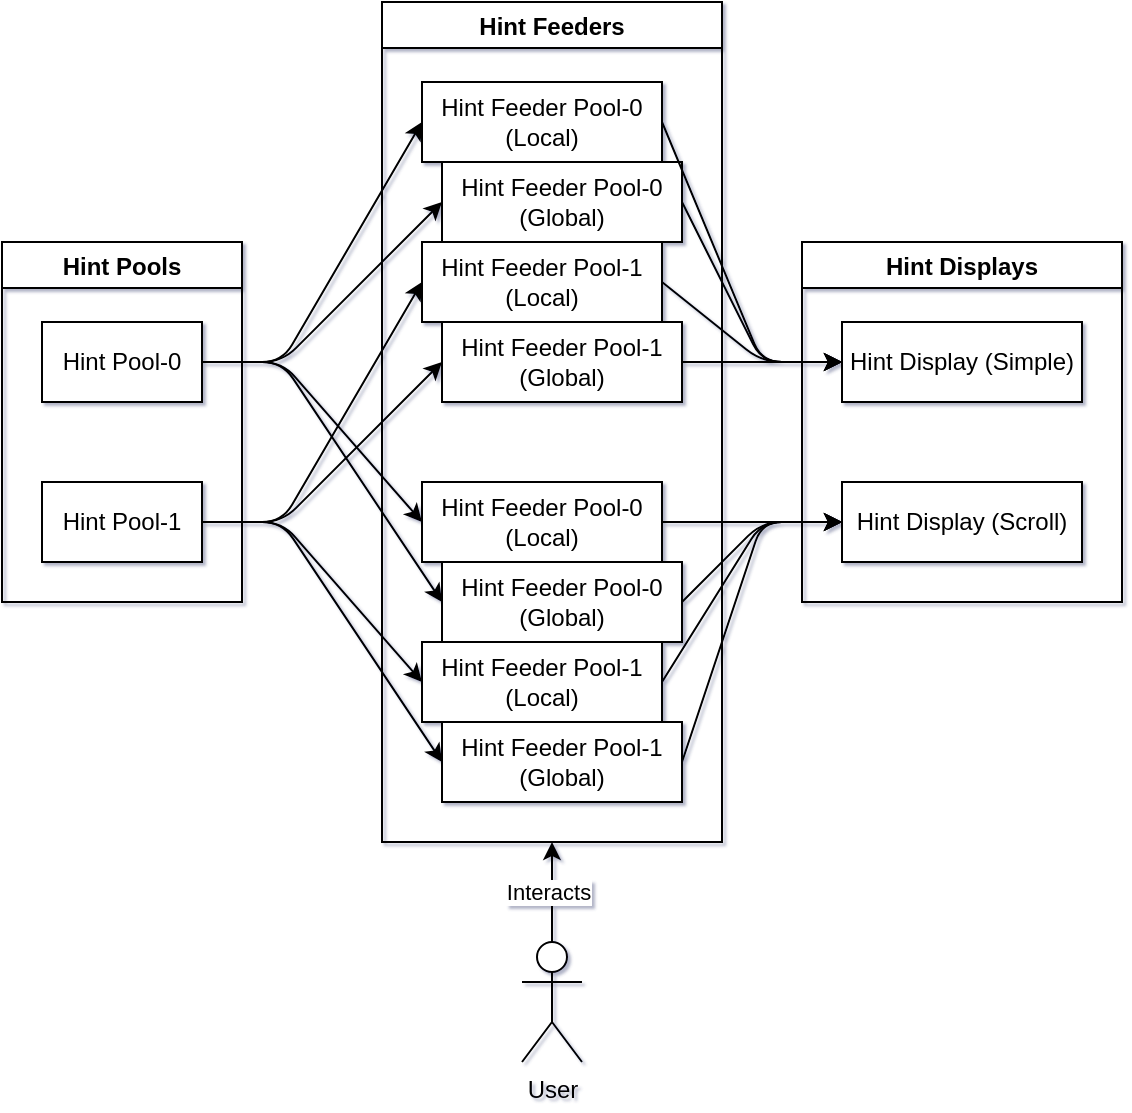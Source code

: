 <mxfile scale="5" border="20">
    <diagram id="3f-DWNHA4TUvAO_KXb94" name="Page-1">
        <mxGraphModel dx="1381" dy="925" grid="1" gridSize="10" guides="1" tooltips="1" connect="1" arrows="1" fold="1" page="1" pageScale="1" pageWidth="1600" pageHeight="900" background="#ffffff" math="0" shadow="1">
            <root>
                <mxCell id="0"/>
                <mxCell id="43" value="Blocks" parent="0"/>
                <mxCell id="44" value="Hint Feeders" style="swimlane;" parent="43" vertex="1">
                    <mxGeometry x="690" y="240" width="170" height="420" as="geometry"/>
                </mxCell>
                <mxCell id="10" value="Hint Feeder Pool-0&lt;div&gt;(Local&lt;span style=&quot;background-color: transparent;&quot;&gt;)&lt;/span&gt;&lt;/div&gt;" style="whiteSpace=wrap;html=1;" parent="44" vertex="1">
                    <mxGeometry x="20" y="40" width="120" height="40" as="geometry"/>
                </mxCell>
                <mxCell id="11" value="Hint Feeder Pool-0&lt;div&gt;(Global&lt;span style=&quot;background-color: transparent;&quot;&gt;)&lt;/span&gt;&lt;/div&gt;" style="whiteSpace=wrap;html=1;" parent="44" vertex="1">
                    <mxGeometry x="30" y="80" width="120" height="40" as="geometry"/>
                </mxCell>
                <mxCell id="12" value="Hint Feeder Pool-1&lt;div&gt;(Local&lt;span style=&quot;background-color: transparent;&quot;&gt;)&lt;/span&gt;&lt;/div&gt;" style="whiteSpace=wrap;html=1;" parent="44" vertex="1">
                    <mxGeometry x="20" y="120" width="120" height="40" as="geometry"/>
                </mxCell>
                <mxCell id="4" value="Hint Feeder Pool-1&lt;div&gt;(Global&lt;span style=&quot;background-color: transparent;&quot;&gt;)&lt;/span&gt;&lt;/div&gt;" style="whiteSpace=wrap;html=1;" parent="44" vertex="1">
                    <mxGeometry x="30" y="160" width="120" height="40" as="geometry"/>
                </mxCell>
                <mxCell id="15" value="Hint Feeder Pool-0&lt;div&gt;(Local&lt;span style=&quot;background-color: transparent;&quot;&gt;)&lt;/span&gt;&lt;/div&gt;" style="whiteSpace=wrap;html=1;" parent="44" vertex="1">
                    <mxGeometry x="20" y="240" width="120" height="40" as="geometry"/>
                </mxCell>
                <mxCell id="16" value="Hint Feeder Pool-0&lt;div&gt;(Global&lt;span style=&quot;background-color: transparent;&quot;&gt;)&lt;/span&gt;&lt;/div&gt;" style="whiteSpace=wrap;html=1;" parent="44" vertex="1">
                    <mxGeometry x="30" y="280" width="120" height="40" as="geometry"/>
                </mxCell>
                <mxCell id="17" value="Hint Feeder Pool-1&lt;div&gt;(Local&lt;span style=&quot;background-color: transparent;&quot;&gt;)&lt;/span&gt;&lt;/div&gt;" style="whiteSpace=wrap;html=1;" parent="44" vertex="1">
                    <mxGeometry x="20" y="320" width="120" height="40" as="geometry"/>
                </mxCell>
                <mxCell id="14" value="Hint Feeder Pool-1&lt;div&gt;(Global&lt;span style=&quot;background-color: transparent;&quot;&gt;)&lt;/span&gt;&lt;/div&gt;" style="whiteSpace=wrap;html=1;" parent="44" vertex="1">
                    <mxGeometry x="30" y="360" width="120" height="40" as="geometry"/>
                </mxCell>
                <mxCell id="45" style="edgeStyle=none;html=1;" parent="43" source="40" target="44" edge="1">
                    <mxGeometry relative="1" as="geometry"/>
                </mxCell>
                <mxCell id="48" value="Interacts" style="edgeLabel;html=1;align=center;verticalAlign=middle;resizable=0;points=[];" parent="45" vertex="1" connectable="0">
                    <mxGeometry x="-0.004" y="2" relative="1" as="geometry">
                        <mxPoint as="offset"/>
                    </mxGeometry>
                </mxCell>
                <mxCell id="49" value="Hint Pools" style="swimlane;" parent="43" vertex="1">
                    <mxGeometry x="500" y="360" width="120" height="180" as="geometry">
                        <mxRectangle x="500" y="360" width="90" height="30" as="alternateBounds"/>
                    </mxGeometry>
                </mxCell>
                <mxCell id="2" value="Hint Pool-0" style="whiteSpace=wrap;html=1;" parent="49" vertex="1">
                    <mxGeometry x="20" y="40" width="80" height="40" as="geometry"/>
                </mxCell>
                <mxCell id="3" value="Hint Pool-1" style="whiteSpace=wrap;html=1;" parent="49" vertex="1">
                    <mxGeometry x="20" y="120" width="80" height="40" as="geometry"/>
                </mxCell>
                <mxCell id="50" value="Hint Displays" style="swimlane;" parent="43" vertex="1">
                    <mxGeometry x="900" y="360" width="160" height="180" as="geometry">
                        <mxRectangle x="900" y="300" width="110" height="30" as="alternateBounds"/>
                    </mxGeometry>
                </mxCell>
                <mxCell id="26" value="Hint Display (Simple)" style="whiteSpace=wrap;html=1;" parent="50" vertex="1">
                    <mxGeometry x="20" y="40" width="120" height="40" as="geometry"/>
                </mxCell>
                <mxCell id="27" value="Hint&amp;nbsp;&lt;span style=&quot;background-color: transparent;&quot;&gt;Display (Scroll)&lt;/span&gt;" style="whiteSpace=wrap;html=1;" parent="50" vertex="1">
                    <mxGeometry x="20" y="120" width="120" height="40" as="geometry"/>
                </mxCell>
                <mxCell id="1" parent="0"/>
                <mxCell id="18" style="edgeStyle=none;html=1;entryX=0;entryY=0.5;entryDx=0;entryDy=0;exitX=1;exitY=0.5;exitDx=0;exitDy=0;" parent="1" source="2" target="10" edge="1">
                    <mxGeometry relative="1" as="geometry">
                        <Array as="points">
                            <mxPoint x="640" y="420"/>
                        </Array>
                    </mxGeometry>
                </mxCell>
                <mxCell id="19" style="edgeStyle=none;html=1;entryX=0;entryY=0.5;entryDx=0;entryDy=0;exitX=1;exitY=0.5;exitDx=0;exitDy=0;" parent="1" source="2" target="11" edge="1">
                    <mxGeometry relative="1" as="geometry">
                        <Array as="points">
                            <mxPoint x="640" y="420"/>
                        </Array>
                    </mxGeometry>
                </mxCell>
                <mxCell id="22" style="edgeStyle=none;html=1;entryX=0;entryY=0.5;entryDx=0;entryDy=0;exitX=1;exitY=0.5;exitDx=0;exitDy=0;" parent="1" source="2" target="15" edge="1">
                    <mxGeometry relative="1" as="geometry">
                        <Array as="points">
                            <mxPoint x="640" y="420"/>
                        </Array>
                    </mxGeometry>
                </mxCell>
                <mxCell id="23" style="edgeStyle=none;html=1;entryX=0;entryY=0.5;entryDx=0;entryDy=0;exitX=1;exitY=0.5;exitDx=0;exitDy=0;" parent="1" source="2" target="16" edge="1">
                    <mxGeometry relative="1" as="geometry">
                        <Array as="points">
                            <mxPoint x="640" y="420"/>
                        </Array>
                    </mxGeometry>
                </mxCell>
                <mxCell id="20" style="edgeStyle=none;html=1;entryX=0;entryY=0.5;entryDx=0;entryDy=0;exitX=1;exitY=0.5;exitDx=0;exitDy=0;" parent="1" source="3" target="12" edge="1">
                    <mxGeometry relative="1" as="geometry">
                        <Array as="points">
                            <mxPoint x="640" y="500"/>
                        </Array>
                    </mxGeometry>
                </mxCell>
                <mxCell id="21" style="edgeStyle=none;html=1;entryX=0;entryY=0.5;entryDx=0;entryDy=0;exitX=1;exitY=0.5;exitDx=0;exitDy=0;" parent="1" source="3" target="4" edge="1">
                    <mxGeometry relative="1" as="geometry">
                        <Array as="points">
                            <mxPoint x="640" y="500"/>
                        </Array>
                    </mxGeometry>
                </mxCell>
                <mxCell id="24" style="edgeStyle=none;html=1;entryX=0;entryY=0.5;entryDx=0;entryDy=0;exitX=1;exitY=0.5;exitDx=0;exitDy=0;" parent="1" source="3" target="17" edge="1">
                    <mxGeometry relative="1" as="geometry">
                        <Array as="points">
                            <mxPoint x="640" y="500"/>
                        </Array>
                    </mxGeometry>
                </mxCell>
                <mxCell id="25" style="edgeStyle=none;html=1;entryX=0;entryY=0.5;entryDx=0;entryDy=0;exitX=1;exitY=0.5;exitDx=0;exitDy=0;" parent="1" source="3" target="14" edge="1">
                    <mxGeometry relative="1" as="geometry">
                        <Array as="points">
                            <mxPoint x="640" y="500"/>
                        </Array>
                    </mxGeometry>
                </mxCell>
                <mxCell id="31" style="edgeStyle=none;html=1;exitX=1;exitY=0.5;exitDx=0;exitDy=0;entryX=0;entryY=0.5;entryDx=0;entryDy=0;" parent="1" source="4" target="26" edge="1">
                    <mxGeometry relative="1" as="geometry">
                        <Array as="points"/>
                    </mxGeometry>
                </mxCell>
                <mxCell id="28" style="edgeStyle=none;html=1;exitX=1;exitY=0.5;exitDx=0;exitDy=0;entryX=0;entryY=0.5;entryDx=0;entryDy=0;" parent="1" source="10" target="26" edge="1">
                    <mxGeometry relative="1" as="geometry">
                        <Array as="points">
                            <mxPoint x="880" y="420"/>
                        </Array>
                    </mxGeometry>
                </mxCell>
                <mxCell id="29" style="edgeStyle=none;html=1;exitX=1;exitY=0.5;exitDx=0;exitDy=0;entryX=0;entryY=0.5;entryDx=0;entryDy=0;" parent="1" source="11" target="26" edge="1">
                    <mxGeometry relative="1" as="geometry">
                        <Array as="points">
                            <mxPoint x="880" y="420"/>
                        </Array>
                    </mxGeometry>
                </mxCell>
                <mxCell id="30" style="edgeStyle=none;html=1;exitX=1;exitY=0.5;exitDx=0;exitDy=0;entryX=0;entryY=0.5;entryDx=0;entryDy=0;" parent="1" source="12" target="26" edge="1">
                    <mxGeometry relative="1" as="geometry">
                        <Array as="points">
                            <mxPoint x="880" y="420"/>
                        </Array>
                    </mxGeometry>
                </mxCell>
                <mxCell id="35" style="edgeStyle=none;html=1;exitX=1;exitY=0.5;exitDx=0;exitDy=0;entryX=0;entryY=0.5;entryDx=0;entryDy=0;" parent="1" source="14" target="27" edge="1">
                    <mxGeometry relative="1" as="geometry">
                        <Array as="points">
                            <mxPoint x="880" y="500"/>
                        </Array>
                    </mxGeometry>
                </mxCell>
                <mxCell id="32" style="edgeStyle=none;html=1;exitX=1;exitY=0.5;exitDx=0;exitDy=0;entryX=0;entryY=0.5;entryDx=0;entryDy=0;" parent="1" source="15" target="27" edge="1">
                    <mxGeometry relative="1" as="geometry">
                        <Array as="points"/>
                    </mxGeometry>
                </mxCell>
                <mxCell id="33" style="edgeStyle=none;html=1;exitX=1;exitY=0.5;exitDx=0;exitDy=0;entryX=0;entryY=0.5;entryDx=0;entryDy=0;" parent="1" source="16" target="27" edge="1">
                    <mxGeometry relative="1" as="geometry">
                        <Array as="points">
                            <mxPoint x="880" y="500"/>
                        </Array>
                    </mxGeometry>
                </mxCell>
                <mxCell id="34" style="edgeStyle=none;html=1;exitX=1;exitY=0.5;exitDx=0;exitDy=0;entryX=0;entryY=0.5;entryDx=0;entryDy=0;" parent="1" source="17" target="27" edge="1">
                    <mxGeometry relative="1" as="geometry">
                        <Array as="points">
                            <mxPoint x="880" y="500"/>
                        </Array>
                    </mxGeometry>
                </mxCell>
                <mxCell id="40" value="User" style="shape=umlActor;verticalLabelPosition=bottom;verticalAlign=top;html=1;outlineConnect=0;" parent="1" vertex="1">
                    <mxGeometry x="760" y="710" width="30" height="60" as="geometry"/>
                </mxCell>
            </root>
        </mxGraphModel>
    </diagram>
</mxfile>